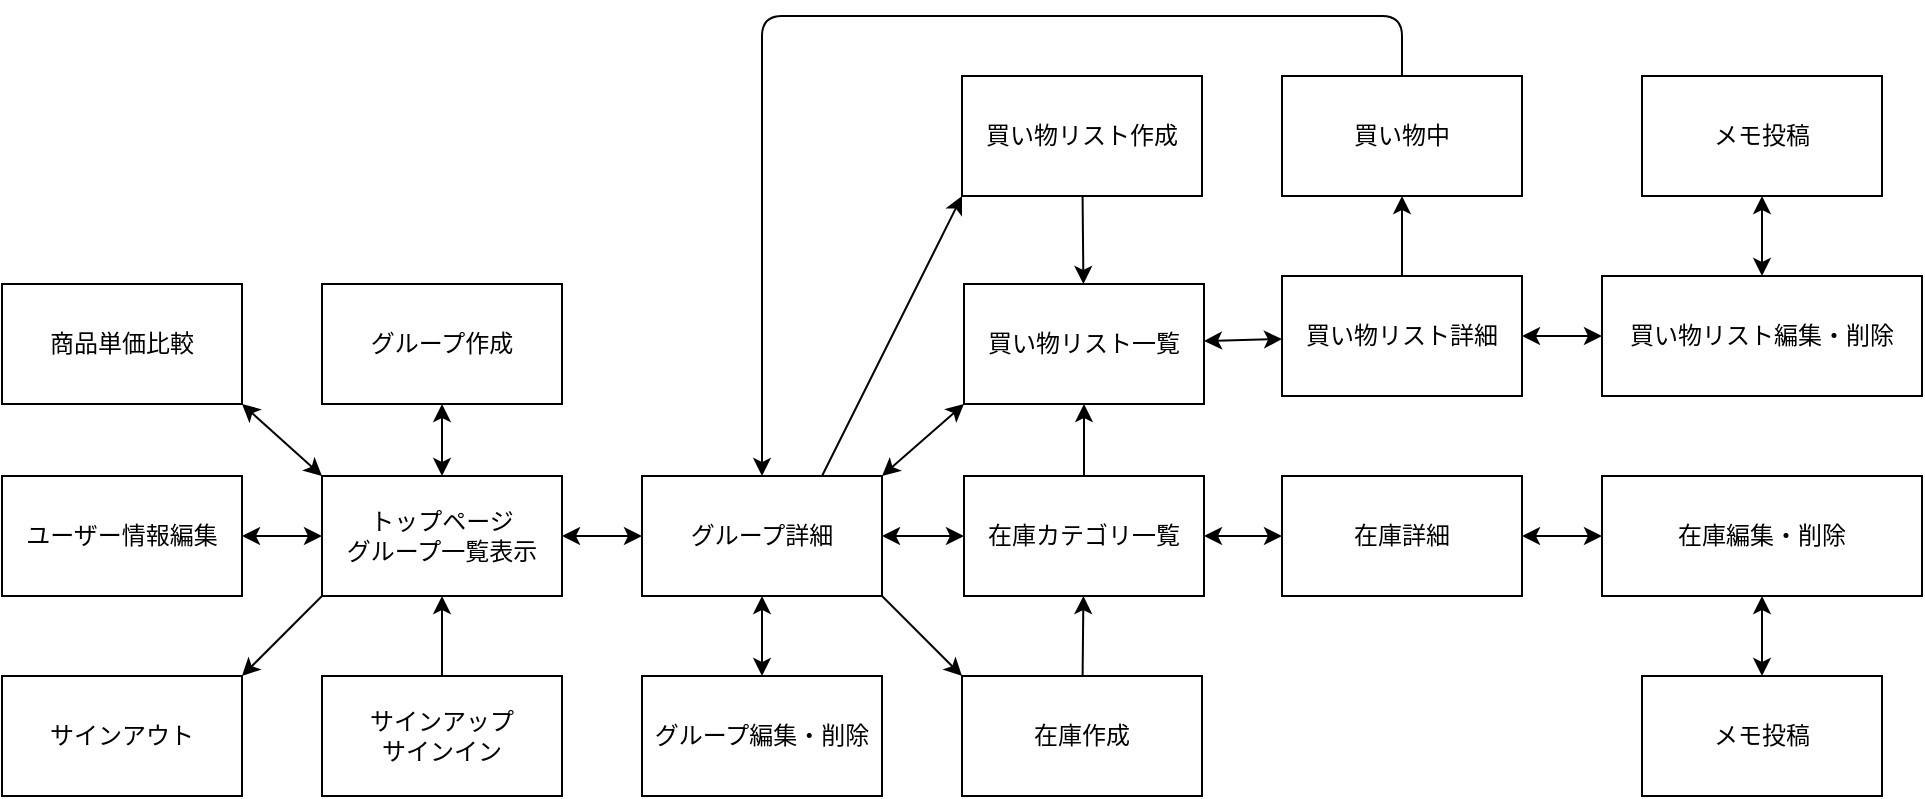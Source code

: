 <mxfile>
    <diagram id="vt-WfpxwXXVlX5vNvDwW" name="ページ1">
        <mxGraphModel dx="371" dy="483" grid="1" gridSize="10" guides="1" tooltips="1" connect="1" arrows="1" fold="1" page="1" pageScale="1" pageWidth="1169" pageHeight="827" math="0" shadow="0">
            <root>
                <mxCell id="0"/>
                <mxCell id="1" parent="0"/>
                <mxCell id="9" style="edgeStyle=none;html=1;exitX=0;exitY=1;exitDx=0;exitDy=0;entryX=1;entryY=0;entryDx=0;entryDy=0;startArrow=none;startFill=0;endArrow=classic;endFill=1;" parent="1" source="2" target="3" edge="1">
                    <mxGeometry relative="1" as="geometry"/>
                </mxCell>
                <mxCell id="11" value="" style="edgeStyle=none;html=1;startArrow=classic;startFill=1;endArrow=classic;endFill=1;" parent="1" source="2" target="10" edge="1">
                    <mxGeometry relative="1" as="geometry"/>
                </mxCell>
                <mxCell id="26" value="" style="edgeStyle=none;html=1;startArrow=classic;startFill=1;endArrow=classic;endFill=1;" parent="1" source="2" target="25" edge="1">
                    <mxGeometry relative="1" as="geometry"/>
                </mxCell>
                <mxCell id="50" style="edgeStyle=none;html=1;exitX=0;exitY=0;exitDx=0;exitDy=0;entryX=1;entryY=1;entryDx=0;entryDy=0;startArrow=classic;startFill=1;" edge="1" parent="1" source="2" target="49">
                    <mxGeometry relative="1" as="geometry"/>
                </mxCell>
                <mxCell id="2" value="トップページ&lt;br&gt;グループ一覧表示" style="rounded=0;whiteSpace=wrap;html=1;" parent="1" vertex="1">
                    <mxGeometry x="360" y="480" width="120" height="60" as="geometry"/>
                </mxCell>
                <mxCell id="3" value="サインアウト" style="rounded=0;whiteSpace=wrap;html=1;" parent="1" vertex="1">
                    <mxGeometry x="200" y="580" width="120" height="60" as="geometry"/>
                </mxCell>
                <mxCell id="8" value="" style="edgeStyle=none;html=1;startArrow=none;startFill=0;endArrow=classic;endFill=1;" parent="1" source="4" target="2" edge="1">
                    <mxGeometry relative="1" as="geometry"/>
                </mxCell>
                <mxCell id="4" value="サインアップ&lt;br&gt;サインイン" style="rounded=0;whiteSpace=wrap;html=1;" parent="1" vertex="1">
                    <mxGeometry x="360" y="580" width="120" height="60" as="geometry"/>
                </mxCell>
                <mxCell id="13" value="" style="edgeStyle=none;html=1;startArrow=classic;startFill=1;endArrow=classic;endFill=1;" parent="1" source="10" target="12" edge="1">
                    <mxGeometry relative="1" as="geometry"/>
                </mxCell>
                <mxCell id="17" style="edgeStyle=none;html=1;exitX=1;exitY=1;exitDx=0;exitDy=0;entryX=0;entryY=0;entryDx=0;entryDy=0;startArrow=none;startFill=0;endArrow=classic;endFill=1;" parent="1" source="10" target="16" edge="1">
                    <mxGeometry relative="1" as="geometry"/>
                </mxCell>
                <mxCell id="21" style="edgeStyle=none;html=1;exitX=1;exitY=0;exitDx=0;exitDy=0;startArrow=classic;startFill=1;endArrow=classic;endFill=1;entryX=0;entryY=1;entryDx=0;entryDy=0;" parent="1" source="10" target="19" edge="1">
                    <mxGeometry relative="1" as="geometry">
                        <mxPoint x="680" y="420" as="targetPoint"/>
                    </mxGeometry>
                </mxCell>
                <mxCell id="29" value="" style="edgeStyle=none;html=1;startArrow=classic;startFill=1;endArrow=classic;endFill=1;" parent="1" source="10" target="28" edge="1">
                    <mxGeometry relative="1" as="geometry"/>
                </mxCell>
                <mxCell id="43" style="edgeStyle=none;html=1;exitX=0.75;exitY=0;exitDx=0;exitDy=0;entryX=0;entryY=1;entryDx=0;entryDy=0;startArrow=none;startFill=0;endArrow=classic;endFill=1;" parent="1" source="10" target="34" edge="1">
                    <mxGeometry relative="1" as="geometry"/>
                </mxCell>
                <mxCell id="48" style="edgeStyle=orthogonalEdgeStyle;html=1;exitX=0.5;exitY=0;exitDx=0;exitDy=0;startArrow=classic;startFill=1;endArrow=none;endFill=0;" parent="1" source="10" target="46" edge="1">
                    <mxGeometry relative="1" as="geometry">
                        <mxPoint x="580" y="240" as="targetPoint"/>
                        <Array as="points">
                            <mxPoint x="580" y="250"/>
                            <mxPoint x="900" y="250"/>
                        </Array>
                    </mxGeometry>
                </mxCell>
                <mxCell id="10" value="グループ詳細" style="rounded=0;whiteSpace=wrap;html=1;align=center;spacingLeft=0;" parent="1" vertex="1">
                    <mxGeometry x="520" y="480" width="120" height="60" as="geometry"/>
                </mxCell>
                <mxCell id="15" value="" style="edgeStyle=none;html=1;startArrow=classic;startFill=1;endArrow=classic;endFill=1;" parent="1" source="12" target="14" edge="1">
                    <mxGeometry relative="1" as="geometry"/>
                </mxCell>
                <mxCell id="20" value="" style="edgeStyle=none;html=1;startArrow=none;startFill=0;endArrow=classic;endFill=1;" parent="1" source="12" target="19" edge="1">
                    <mxGeometry relative="1" as="geometry"/>
                </mxCell>
                <mxCell id="12" value="在庫カテゴリ一覧" style="rounded=0;whiteSpace=wrap;html=1;" parent="1" vertex="1">
                    <mxGeometry x="681" y="480" width="120" height="60" as="geometry"/>
                </mxCell>
                <mxCell id="31" value="" style="edgeStyle=none;html=1;startArrow=classic;startFill=1;endArrow=classic;endFill=1;" parent="1" source="14" target="30" edge="1">
                    <mxGeometry relative="1" as="geometry"/>
                </mxCell>
                <mxCell id="14" value="在庫詳細" style="rounded=0;whiteSpace=wrap;html=1;" parent="1" vertex="1">
                    <mxGeometry x="840" y="480" width="120" height="60" as="geometry"/>
                </mxCell>
                <mxCell id="18" value="" style="edgeStyle=none;html=1;startArrow=none;startFill=0;endArrow=classic;endFill=1;" parent="1" source="16" target="12" edge="1">
                    <mxGeometry relative="1" as="geometry"/>
                </mxCell>
                <mxCell id="16" value="在庫作成" style="rounded=0;whiteSpace=wrap;html=1;" parent="1" vertex="1">
                    <mxGeometry x="680" y="580" width="120" height="60" as="geometry"/>
                </mxCell>
                <mxCell id="24" value="" style="edgeStyle=none;html=1;startArrow=classic;startFill=1;endArrow=classic;endFill=1;" parent="1" source="19" target="23" edge="1">
                    <mxGeometry relative="1" as="geometry"/>
                </mxCell>
                <mxCell id="35" value="" style="edgeStyle=none;html=1;startArrow=classic;startFill=1;endArrow=none;endFill=0;" parent="1" source="19" target="34" edge="1">
                    <mxGeometry relative="1" as="geometry"/>
                </mxCell>
                <mxCell id="19" value="買い物リスト一覧" style="rounded=0;whiteSpace=wrap;html=1;" parent="1" vertex="1">
                    <mxGeometry x="681" y="384" width="120" height="60" as="geometry"/>
                </mxCell>
                <mxCell id="42" value="" style="edgeStyle=none;html=1;startArrow=classic;startFill=1;endArrow=classic;endFill=1;" parent="1" source="23" target="36" edge="1">
                    <mxGeometry relative="1" as="geometry"/>
                </mxCell>
                <mxCell id="47" value="" style="edgeStyle=none;html=1;startArrow=none;startFill=0;endArrow=classic;endFill=1;" parent="1" source="23" target="46" edge="1">
                    <mxGeometry relative="1" as="geometry"/>
                </mxCell>
                <mxCell id="23" value="買い物リスト詳細" style="rounded=0;whiteSpace=wrap;html=1;" parent="1" vertex="1">
                    <mxGeometry x="840" y="380" width="120" height="60" as="geometry"/>
                </mxCell>
                <mxCell id="25" value="ユーザー情報編集" style="rounded=0;whiteSpace=wrap;html=1;" parent="1" vertex="1">
                    <mxGeometry x="200" y="480" width="120" height="60" as="geometry"/>
                </mxCell>
                <mxCell id="41" value="" style="edgeStyle=none;html=1;startArrow=classic;startFill=1;endArrow=classic;endFill=1;" parent="1" source="27" target="2" edge="1">
                    <mxGeometry relative="1" as="geometry"/>
                </mxCell>
                <mxCell id="27" value="グループ作成" style="rounded=0;whiteSpace=wrap;html=1;" parent="1" vertex="1">
                    <mxGeometry x="360" y="384" width="120" height="60" as="geometry"/>
                </mxCell>
                <mxCell id="28" value="グループ編集・削除" style="rounded=0;whiteSpace=wrap;html=1;" parent="1" vertex="1">
                    <mxGeometry x="520" y="580" width="120" height="60" as="geometry"/>
                </mxCell>
                <mxCell id="30" value="在庫編集・削除" style="rounded=0;whiteSpace=wrap;html=1;" parent="1" vertex="1">
                    <mxGeometry x="1000" y="480" width="160" height="60" as="geometry"/>
                </mxCell>
                <mxCell id="34" value="買い物リスト作成" style="rounded=0;whiteSpace=wrap;html=1;" parent="1" vertex="1">
                    <mxGeometry x="680" y="280" width="120" height="60" as="geometry"/>
                </mxCell>
                <mxCell id="36" value="買い物リスト編集・削除" style="rounded=0;whiteSpace=wrap;html=1;" parent="1" vertex="1">
                    <mxGeometry x="1000" y="380" width="160" height="60" as="geometry"/>
                </mxCell>
                <mxCell id="38" value="" style="edgeStyle=none;html=1;startArrow=classic;startFill=1;endArrow=classic;endFill=1;" parent="1" source="37" target="30" edge="1">
                    <mxGeometry relative="1" as="geometry"/>
                </mxCell>
                <mxCell id="37" value="メモ投稿" style="rounded=0;whiteSpace=wrap;html=1;" parent="1" vertex="1">
                    <mxGeometry x="1020" y="580" width="120" height="60" as="geometry"/>
                </mxCell>
                <mxCell id="40" value="" style="edgeStyle=none;html=1;startArrow=classic;startFill=1;endArrow=classic;endFill=1;" parent="1" source="39" target="36" edge="1">
                    <mxGeometry relative="1" as="geometry"/>
                </mxCell>
                <mxCell id="39" value="メモ投稿" style="rounded=0;whiteSpace=wrap;html=1;" parent="1" vertex="1">
                    <mxGeometry x="1020" y="280" width="120" height="60" as="geometry"/>
                </mxCell>
                <mxCell id="46" value="買い物中" style="rounded=0;whiteSpace=wrap;html=1;" parent="1" vertex="1">
                    <mxGeometry x="840" y="280" width="120" height="60" as="geometry"/>
                </mxCell>
                <mxCell id="49" value="商品単価比較" style="rounded=0;whiteSpace=wrap;html=1;" vertex="1" parent="1">
                    <mxGeometry x="200" y="384" width="120" height="60" as="geometry"/>
                </mxCell>
            </root>
        </mxGraphModel>
    </diagram>
</mxfile>